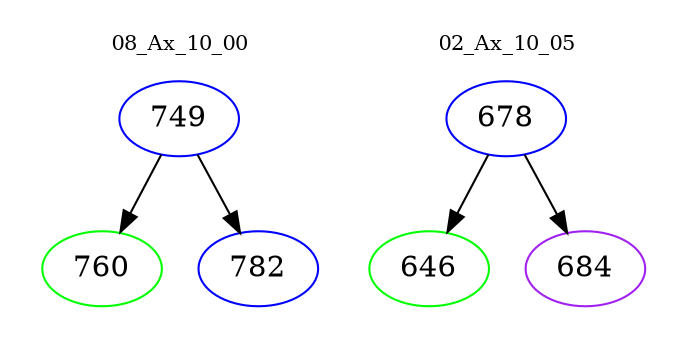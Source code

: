 digraph{
subgraph cluster_0 {
color = white
label = "08_Ax_10_00";
fontsize=10;
T0_749 [label="749", color="blue"]
T0_749 -> T0_760 [color="black"]
T0_760 [label="760", color="green"]
T0_749 -> T0_782 [color="black"]
T0_782 [label="782", color="blue"]
}
subgraph cluster_1 {
color = white
label = "02_Ax_10_05";
fontsize=10;
T1_678 [label="678", color="blue"]
T1_678 -> T1_646 [color="black"]
T1_646 [label="646", color="green"]
T1_678 -> T1_684 [color="black"]
T1_684 [label="684", color="purple"]
}
}
